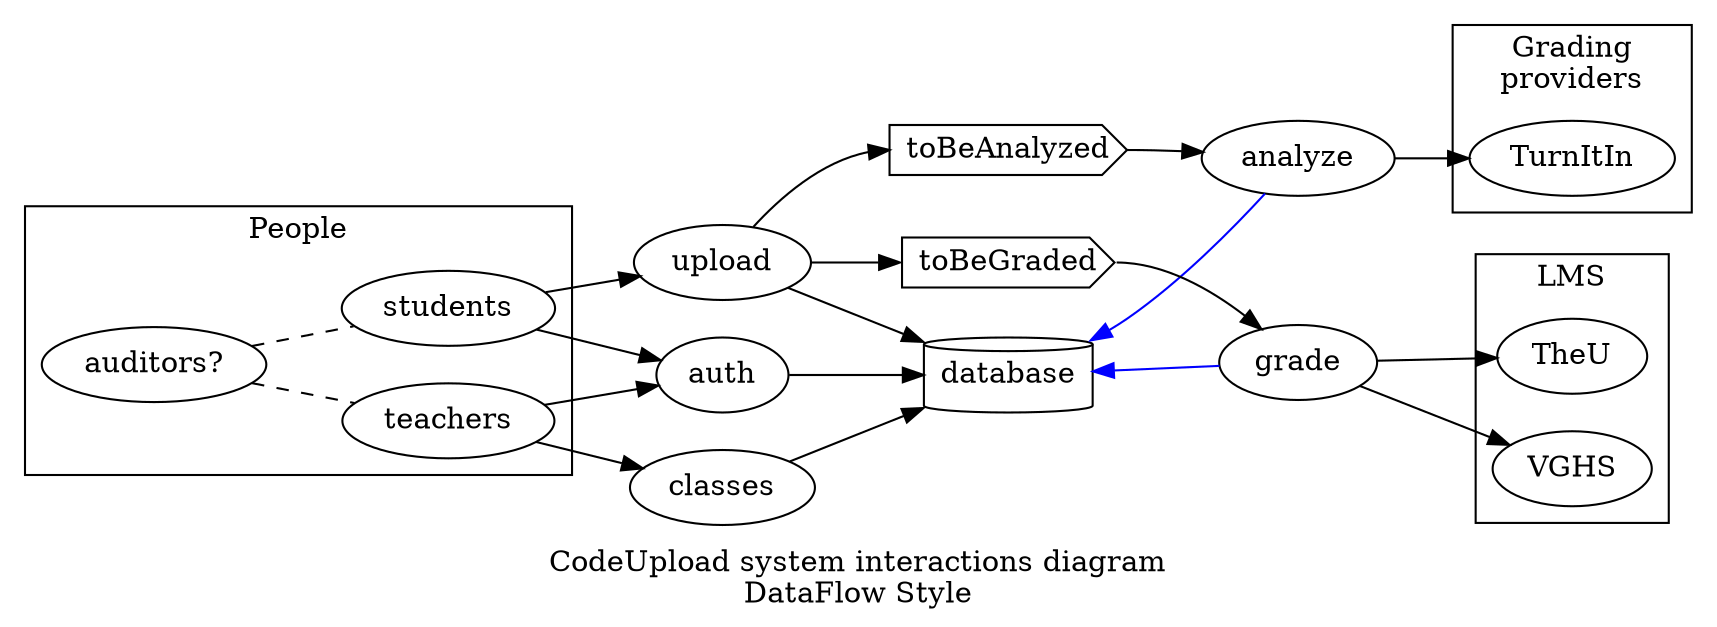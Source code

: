 digraph dataflow {
    label="CodeUpload system interactions diagram\nDataFlow Style"
    rankdir=LR
    subgraph clusterGrading {
        label="Grading\nproviders"
        TurnItIn
    }
    subgraph clusterLMS {
        label="LMS"
        TheU,
        VGHS
    }
    subgraph clusterPeople {
        label="People"
        teachers
        students
        auditors [label="auditors?"]
    }

    database [shape=cylinder]
    toBeGraded, toBeAnalyzed [shape=cds]
    students, teachers -> auth -> database
    students -> upload -> database
    teachers -> classes -> database
    database -> grade, analyze [dir=back, color="blue"]
    upload -> toBeGraded:w, toBeAnalyzed:w
    toBeGraded:e -> grade -> VGHS, TheU
    toBeAnalyzed:e -> analyze -> TurnItIn

    auditors -> students, teachers [dir=none, style=dashed]
}